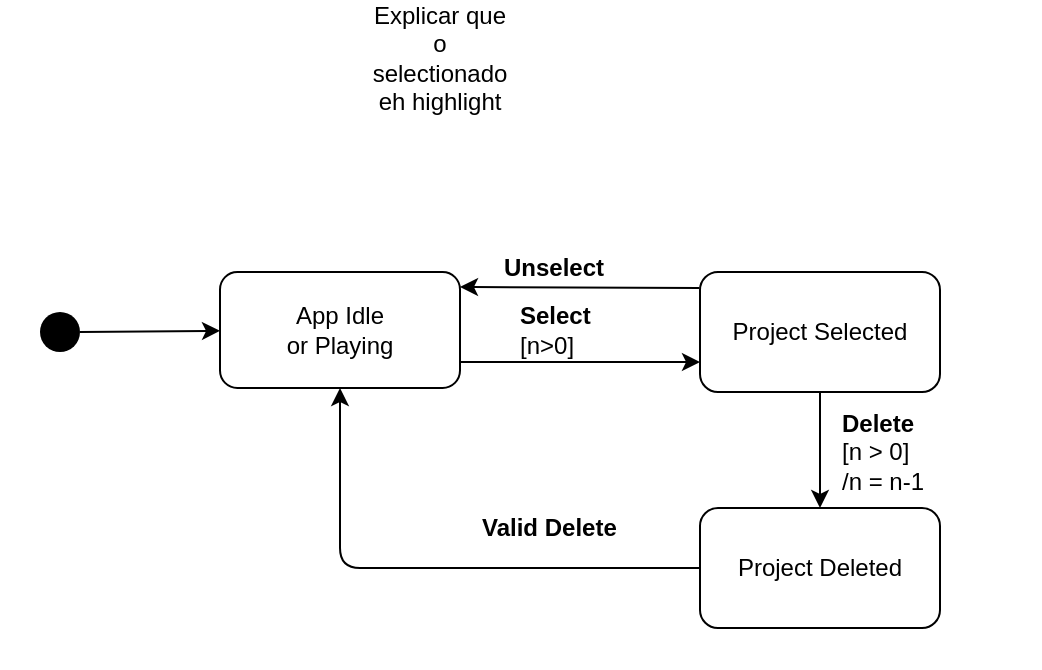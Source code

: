 <mxfile>
    <diagram id="UKUQcC6u127f-NVBpYaK" name="Page-1">
        <mxGraphModel dx="519" dy="1424" grid="1" gridSize="10" guides="1" tooltips="1" connect="1" arrows="1" fold="1" page="1" pageScale="1" pageWidth="850" pageHeight="1100" math="0" shadow="0">
            <root>
                <mxCell id="0"/>
                <mxCell id="1" parent="0"/>
                <mxCell id="96" value="" style="rounded=0;whiteSpace=wrap;html=1;fillColor=#FFFFFF;strokeColor=none;strokeWidth=0;" parent="1" vertex="1">
                    <mxGeometry x="100" y="-550" width="520" height="260" as="geometry"/>
                </mxCell>
                <mxCell id="73" style="edgeStyle=none;html=1;entryX=0;entryY=0.75;entryDx=0;entryDy=0;strokeColor=#000000;" parent="1" target="72" edge="1">
                    <mxGeometry relative="1" as="geometry">
                        <mxPoint x="330" y="-443" as="sourcePoint"/>
                        <mxPoint x="457.5" y="-446" as="targetPoint"/>
                    </mxGeometry>
                </mxCell>
                <mxCell id="2" value="App Idle&lt;br&gt;or Playing" style="rounded=1;whiteSpace=wrap;html=1;fillColor=none;strokeColor=#000000;fontColor=#000000;" parent="1" vertex="1">
                    <mxGeometry x="210" y="-488" width="120" height="58" as="geometry"/>
                </mxCell>
                <mxCell id="3" style="edgeStyle=none;html=1;fontSize=12;strokeColor=#000000;" parent="1" source="4" target="2" edge="1">
                    <mxGeometry relative="1" as="geometry">
                        <mxPoint x="260" y="-458.0" as="targetPoint"/>
                    </mxGeometry>
                </mxCell>
                <mxCell id="4" value="" style="ellipse;fillColor=#000000;strokeColor=none;" parent="1" vertex="1">
                    <mxGeometry x="120" y="-468" width="20" height="20" as="geometry"/>
                </mxCell>
                <mxCell id="75" style="edgeStyle=none;html=1;entryX=0.5;entryY=1;entryDx=0;entryDy=0;exitX=0;exitY=0.5;exitDx=0;exitDy=0;strokeColor=#000000;" parent="1" source="71" target="2" edge="1">
                    <mxGeometry relative="1" as="geometry">
                        <Array as="points">
                            <mxPoint x="270" y="-340"/>
                        </Array>
                        <mxPoint x="470" y="-348" as="sourcePoint"/>
                    </mxGeometry>
                </mxCell>
                <mxCell id="74" style="edgeStyle=none;html=1;strokeColor=#000000;" parent="1" source="72" target="71" edge="1">
                    <mxGeometry relative="1" as="geometry"/>
                </mxCell>
                <mxCell id="71" value="Project Deleted" style="rounded=1;whiteSpace=wrap;html=1;fillColor=none;strokeColor=#000000;fontColor=#000000;" parent="1" vertex="1">
                    <mxGeometry x="450" y="-370" width="120" height="60" as="geometry"/>
                </mxCell>
                <mxCell id="94" value="Explicar que o selectionado eh highlight" style="text;html=1;strokeColor=none;fillColor=none;align=center;verticalAlign=middle;whiteSpace=wrap;rounded=0;fontColor=#000000;" parent="1" vertex="1">
                    <mxGeometry x="290" y="-610" width="60" height="30" as="geometry"/>
                </mxCell>
                <mxCell id="86" value="&lt;div&gt;&lt;b&gt;Delete&lt;/b&gt;&lt;/div&gt;&lt;div&gt;[n &amp;gt; 0]&lt;/div&gt;&lt;div&gt;&lt;span&gt;/n = n-1&lt;/span&gt;&lt;/div&gt;" style="text;html=1;strokeColor=none;fillColor=none;align=left;verticalAlign=middle;whiteSpace=wrap;rounded=0;fontSize=12;fontColor=#000000;" parent="1" vertex="1">
                    <mxGeometry x="519" y="-413" width="50" height="30" as="geometry"/>
                </mxCell>
                <mxCell id="83" value="&lt;b&gt;Unselect&lt;/b&gt;" style="text;html=1;strokeColor=none;fillColor=none;align=left;verticalAlign=middle;whiteSpace=wrap;rounded=0;fontSize=12;fontColor=#000000;" parent="1" vertex="1">
                    <mxGeometry x="350" y="-505" width="50" height="30" as="geometry"/>
                </mxCell>
                <mxCell id="84" value="&lt;b&gt;Valid Delete&lt;/b&gt;" style="text;html=1;strokeColor=none;fillColor=none;align=left;verticalAlign=middle;whiteSpace=wrap;rounded=0;fontSize=12;fontColor=#000000;" parent="1" vertex="1">
                    <mxGeometry x="339" y="-375" width="70" height="30" as="geometry"/>
                </mxCell>
                <mxCell id="82" value="&lt;b&gt;Select&lt;/b&gt;&lt;br&gt;[n&amp;gt;0]" style="text;html=1;strokeColor=none;fillColor=none;align=left;verticalAlign=middle;whiteSpace=wrap;rounded=0;fontSize=12;fontColor=#000000;" parent="1" vertex="1">
                    <mxGeometry x="357.5" y="-474" width="42.5" height="30" as="geometry"/>
                </mxCell>
                <mxCell id="72" value="Project Selected" style="rounded=1;whiteSpace=wrap;html=1;fontSize=12;fillColor=none;strokeColor=#000000;fontColor=#000000;" parent="1" vertex="1">
                    <mxGeometry x="450" y="-488" width="120" height="60" as="geometry"/>
                </mxCell>
                <mxCell id="78" style="edgeStyle=none;html=1;entryX=1;entryY=0.25;entryDx=0;entryDy=0;exitX=-0.002;exitY=0.134;exitDx=0;exitDy=0;exitPerimeter=0;strokeColor=#000000;" parent="1" source="72" edge="1">
                    <mxGeometry relative="1" as="geometry">
                        <mxPoint x="470" y="-480" as="sourcePoint"/>
                        <mxPoint x="330" y="-480.5" as="targetPoint"/>
                    </mxGeometry>
                </mxCell>
            </root>
        </mxGraphModel>
    </diagram>
</mxfile>